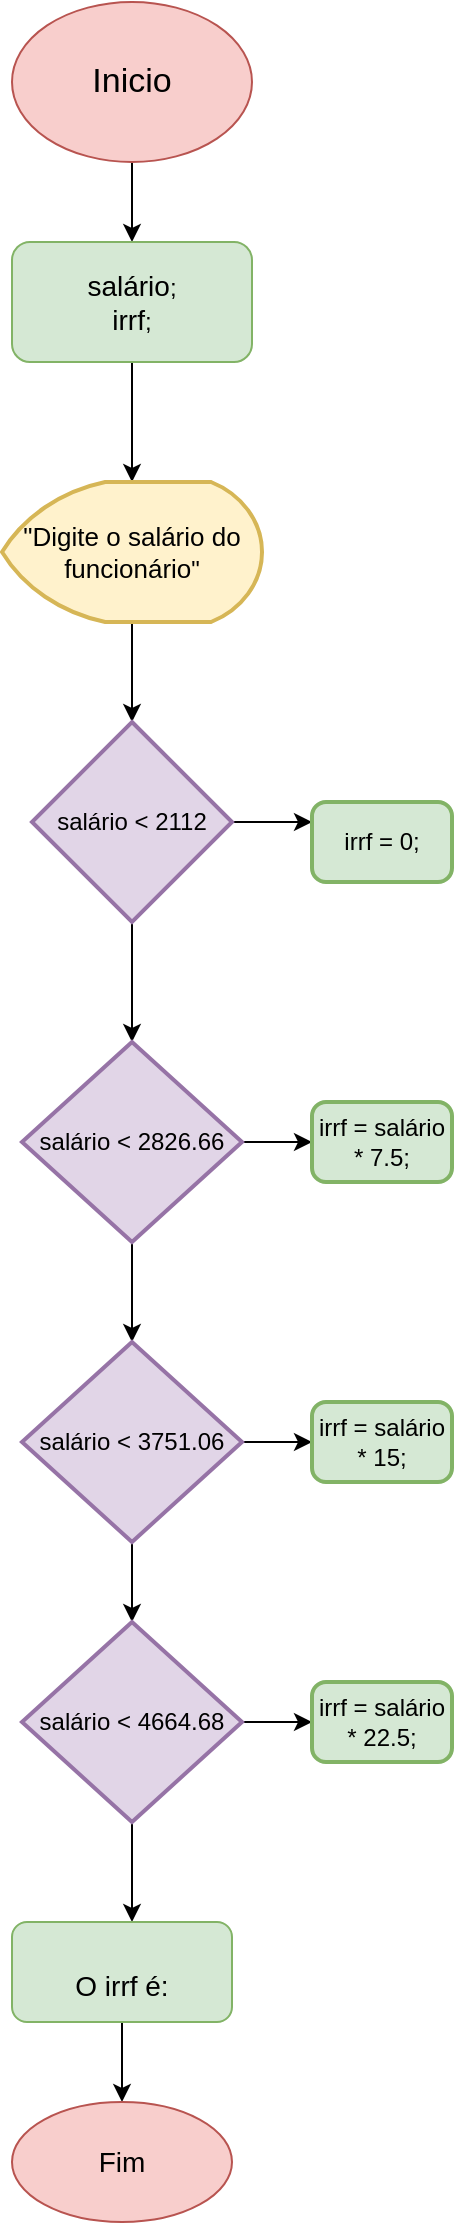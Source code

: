 <mxfile version="21.7.1" type="device">
  <diagram name="Página-1" id="8UIYeSZsSsEoPtJDdCNr">
    <mxGraphModel dx="1434" dy="790" grid="1" gridSize="10" guides="1" tooltips="1" connect="1" arrows="1" fold="1" page="1" pageScale="1" pageWidth="827" pageHeight="1169" math="0" shadow="0">
      <root>
        <mxCell id="0" />
        <mxCell id="1" parent="0" />
        <mxCell id="fzq7VNugiyjxH4nTjP60-2" style="edgeStyle=orthogonalEdgeStyle;rounded=0;orthogonalLoop=1;jettySize=auto;html=1;exitX=0.5;exitY=1;exitDx=0;exitDy=0;" edge="1" parent="1" source="fzq7VNugiyjxH4nTjP60-1">
          <mxGeometry relative="1" as="geometry">
            <mxPoint x="430" y="160" as="targetPoint" />
          </mxGeometry>
        </mxCell>
        <mxCell id="fzq7VNugiyjxH4nTjP60-1" value="&lt;font style=&quot;font-size: 17px;&quot;&gt;Inicio&lt;/font&gt;" style="ellipse;whiteSpace=wrap;html=1;fillColor=#f8cecc;strokeColor=#b85450;" vertex="1" parent="1">
          <mxGeometry x="370" y="40" width="120" height="80" as="geometry" />
        </mxCell>
        <mxCell id="fzq7VNugiyjxH4nTjP60-4" style="edgeStyle=orthogonalEdgeStyle;rounded=0;orthogonalLoop=1;jettySize=auto;html=1;exitX=0.5;exitY=1;exitDx=0;exitDy=0;" edge="1" parent="1" source="fzq7VNugiyjxH4nTjP60-3">
          <mxGeometry relative="1" as="geometry">
            <mxPoint x="430" y="280" as="targetPoint" />
          </mxGeometry>
        </mxCell>
        <mxCell id="fzq7VNugiyjxH4nTjP60-3" value="&lt;font style=&quot;font-size: 14px;&quot;&gt;salário&lt;/font&gt;;&lt;br&gt;&lt;font style=&quot;font-size: 14px;&quot;&gt;irrf&lt;/font&gt;;" style="rounded=1;whiteSpace=wrap;html=1;fillColor=#d5e8d4;strokeColor=#82b366;" vertex="1" parent="1">
          <mxGeometry x="370" y="160" width="120" height="60" as="geometry" />
        </mxCell>
        <mxCell id="fzq7VNugiyjxH4nTjP60-6" style="edgeStyle=orthogonalEdgeStyle;rounded=0;orthogonalLoop=1;jettySize=auto;html=1;exitX=0.5;exitY=1;exitDx=0;exitDy=0;exitPerimeter=0;" edge="1" parent="1" source="fzq7VNugiyjxH4nTjP60-5">
          <mxGeometry relative="1" as="geometry">
            <mxPoint x="430" y="400" as="targetPoint" />
          </mxGeometry>
        </mxCell>
        <mxCell id="fzq7VNugiyjxH4nTjP60-5" value="&lt;font style=&quot;font-size: 13px;&quot;&gt;&quot;Digite o salário do funcionário&lt;/font&gt;&quot;" style="strokeWidth=2;html=1;shape=mxgraph.flowchart.display;whiteSpace=wrap;fillColor=#fff2cc;strokeColor=#d6b656;" vertex="1" parent="1">
          <mxGeometry x="365" y="280" width="130" height="70" as="geometry" />
        </mxCell>
        <mxCell id="fzq7VNugiyjxH4nTjP60-10" style="edgeStyle=orthogonalEdgeStyle;rounded=0;orthogonalLoop=1;jettySize=auto;html=1;exitX=0.5;exitY=1;exitDx=0;exitDy=0;exitPerimeter=0;" edge="1" parent="1" source="fzq7VNugiyjxH4nTjP60-7">
          <mxGeometry relative="1" as="geometry">
            <mxPoint x="430" y="560" as="targetPoint" />
          </mxGeometry>
        </mxCell>
        <mxCell id="fzq7VNugiyjxH4nTjP60-35" style="edgeStyle=orthogonalEdgeStyle;rounded=0;orthogonalLoop=1;jettySize=auto;html=1;exitX=1;exitY=0.5;exitDx=0;exitDy=0;exitPerimeter=0;entryX=0;entryY=0.25;entryDx=0;entryDy=0;" edge="1" parent="1" source="fzq7VNugiyjxH4nTjP60-7" target="fzq7VNugiyjxH4nTjP60-9">
          <mxGeometry relative="1" as="geometry" />
        </mxCell>
        <mxCell id="fzq7VNugiyjxH4nTjP60-7" value="salário &amp;lt; 2112" style="strokeWidth=2;html=1;shape=mxgraph.flowchart.decision;whiteSpace=wrap;fillColor=#e1d5e7;strokeColor=#9673a6;" vertex="1" parent="1">
          <mxGeometry x="380" y="400" width="100" height="100" as="geometry" />
        </mxCell>
        <mxCell id="fzq7VNugiyjxH4nTjP60-9" value="irrf = 0;" style="rounded=1;whiteSpace=wrap;html=1;absoluteArcSize=1;arcSize=14;strokeWidth=2;fillColor=#d5e8d4;strokeColor=#82b366;" vertex="1" parent="1">
          <mxGeometry x="520" y="440" width="70" height="40" as="geometry" />
        </mxCell>
        <mxCell id="fzq7VNugiyjxH4nTjP60-11" style="edgeStyle=orthogonalEdgeStyle;rounded=0;orthogonalLoop=1;jettySize=auto;html=1;exitX=0.5;exitY=1;exitDx=0;exitDy=0;exitPerimeter=0;" edge="1" source="fzq7VNugiyjxH4nTjP60-12" parent="1">
          <mxGeometry relative="1" as="geometry">
            <mxPoint x="430" y="710" as="targetPoint" />
          </mxGeometry>
        </mxCell>
        <mxCell id="fzq7VNugiyjxH4nTjP60-13" style="edgeStyle=orthogonalEdgeStyle;rounded=0;orthogonalLoop=1;jettySize=auto;html=1;exitX=1;exitY=0.5;exitDx=0;exitDy=0;exitPerimeter=0;" edge="1" parent="1" source="fzq7VNugiyjxH4nTjP60-12">
          <mxGeometry relative="1" as="geometry">
            <mxPoint x="520" y="610" as="targetPoint" />
          </mxGeometry>
        </mxCell>
        <mxCell id="fzq7VNugiyjxH4nTjP60-12" value="salário &amp;lt; 2826.66" style="strokeWidth=2;html=1;shape=mxgraph.flowchart.decision;whiteSpace=wrap;fillColor=#e1d5e7;strokeColor=#9673a6;" vertex="1" parent="1">
          <mxGeometry x="375" y="560" width="110" height="100" as="geometry" />
        </mxCell>
        <mxCell id="fzq7VNugiyjxH4nTjP60-14" value="irrf = salário * 7.5;" style="rounded=1;whiteSpace=wrap;html=1;absoluteArcSize=1;arcSize=14;strokeWidth=2;fillColor=#d5e8d4;strokeColor=#82b366;" vertex="1" parent="1">
          <mxGeometry x="520" y="590" width="70" height="40" as="geometry" />
        </mxCell>
        <mxCell id="fzq7VNugiyjxH4nTjP60-18" style="edgeStyle=orthogonalEdgeStyle;rounded=0;orthogonalLoop=1;jettySize=auto;html=1;exitX=1;exitY=0.5;exitDx=0;exitDy=0;exitPerimeter=0;entryX=0;entryY=0.5;entryDx=0;entryDy=0;" edge="1" parent="1" source="fzq7VNugiyjxH4nTjP60-15" target="fzq7VNugiyjxH4nTjP60-17">
          <mxGeometry relative="1" as="geometry" />
        </mxCell>
        <mxCell id="fzq7VNugiyjxH4nTjP60-19" style="edgeStyle=orthogonalEdgeStyle;rounded=0;orthogonalLoop=1;jettySize=auto;html=1;exitX=0.5;exitY=1;exitDx=0;exitDy=0;exitPerimeter=0;" edge="1" parent="1" source="fzq7VNugiyjxH4nTjP60-15">
          <mxGeometry relative="1" as="geometry">
            <mxPoint x="430" y="850" as="targetPoint" />
          </mxGeometry>
        </mxCell>
        <mxCell id="fzq7VNugiyjxH4nTjP60-15" value="salário &amp;lt; 3751.06" style="strokeWidth=2;html=1;shape=mxgraph.flowchart.decision;whiteSpace=wrap;fillColor=#e1d5e7;strokeColor=#9673a6;" vertex="1" parent="1">
          <mxGeometry x="375" y="710" width="110" height="100" as="geometry" />
        </mxCell>
        <mxCell id="fzq7VNugiyjxH4nTjP60-21" style="edgeStyle=orthogonalEdgeStyle;rounded=0;orthogonalLoop=1;jettySize=auto;html=1;exitX=1;exitY=0.5;exitDx=0;exitDy=0;exitPerimeter=0;entryX=0;entryY=0.5;entryDx=0;entryDy=0;" edge="1" parent="1" source="fzq7VNugiyjxH4nTjP60-16" target="fzq7VNugiyjxH4nTjP60-20">
          <mxGeometry relative="1" as="geometry" />
        </mxCell>
        <mxCell id="fzq7VNugiyjxH4nTjP60-25" style="edgeStyle=orthogonalEdgeStyle;rounded=0;orthogonalLoop=1;jettySize=auto;html=1;exitX=0.5;exitY=1;exitDx=0;exitDy=0;exitPerimeter=0;" edge="1" parent="1" source="fzq7VNugiyjxH4nTjP60-16">
          <mxGeometry relative="1" as="geometry">
            <mxPoint x="430" y="1000" as="targetPoint" />
          </mxGeometry>
        </mxCell>
        <mxCell id="fzq7VNugiyjxH4nTjP60-16" value="salário &amp;lt; 4664.68" style="strokeWidth=2;html=1;shape=mxgraph.flowchart.decision;whiteSpace=wrap;fillColor=#e1d5e7;strokeColor=#9673a6;" vertex="1" parent="1">
          <mxGeometry x="375" y="850" width="110" height="100" as="geometry" />
        </mxCell>
        <mxCell id="fzq7VNugiyjxH4nTjP60-17" value="irrf = salário * 15;" style="rounded=1;whiteSpace=wrap;html=1;absoluteArcSize=1;arcSize=14;strokeWidth=2;fillColor=#d5e8d4;strokeColor=#82b366;" vertex="1" parent="1">
          <mxGeometry x="520" y="740" width="70" height="40" as="geometry" />
        </mxCell>
        <mxCell id="fzq7VNugiyjxH4nTjP60-20" value="irrf = salário&lt;br&gt;* 22.5;" style="rounded=1;whiteSpace=wrap;html=1;absoluteArcSize=1;arcSize=14;strokeWidth=2;fillColor=#d5e8d4;strokeColor=#82b366;" vertex="1" parent="1">
          <mxGeometry x="520" y="880" width="70" height="40" as="geometry" />
        </mxCell>
        <mxCell id="fzq7VNugiyjxH4nTjP60-37" style="edgeStyle=orthogonalEdgeStyle;rounded=0;orthogonalLoop=1;jettySize=auto;html=1;exitX=0.5;exitY=1;exitDx=0;exitDy=0;entryX=0.5;entryY=0;entryDx=0;entryDy=0;" edge="1" parent="1" source="fzq7VNugiyjxH4nTjP60-26" target="fzq7VNugiyjxH4nTjP60-28">
          <mxGeometry relative="1" as="geometry" />
        </mxCell>
        <mxCell id="fzq7VNugiyjxH4nTjP60-26" value="&lt;br&gt;&lt;span style=&quot;font-size: 14px;&quot;&gt;O irrf é:&lt;br&gt;&lt;/span&gt;" style="rounded=1;whiteSpace=wrap;html=1;fillColor=#d5e8d4;strokeColor=#82b366;" vertex="1" parent="1">
          <mxGeometry x="370" y="1000" width="110" height="50" as="geometry" />
        </mxCell>
        <mxCell id="fzq7VNugiyjxH4nTjP60-28" value="&lt;font style=&quot;font-size: 14px;&quot;&gt;Fim&lt;/font&gt;" style="ellipse;whiteSpace=wrap;html=1;fillColor=#f8cecc;strokeColor=#b85450;" vertex="1" parent="1">
          <mxGeometry x="370" y="1090" width="110" height="60" as="geometry" />
        </mxCell>
      </root>
    </mxGraphModel>
  </diagram>
</mxfile>
